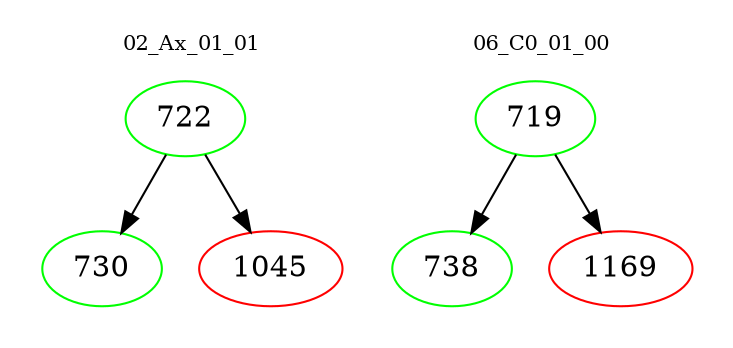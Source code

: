 digraph{
subgraph cluster_0 {
color = white
label = "02_Ax_01_01";
fontsize=10;
T0_722 [label="722", color="green"]
T0_722 -> T0_730 [color="black"]
T0_730 [label="730", color="green"]
T0_722 -> T0_1045 [color="black"]
T0_1045 [label="1045", color="red"]
}
subgraph cluster_1 {
color = white
label = "06_C0_01_00";
fontsize=10;
T1_719 [label="719", color="green"]
T1_719 -> T1_738 [color="black"]
T1_738 [label="738", color="green"]
T1_719 -> T1_1169 [color="black"]
T1_1169 [label="1169", color="red"]
}
}
